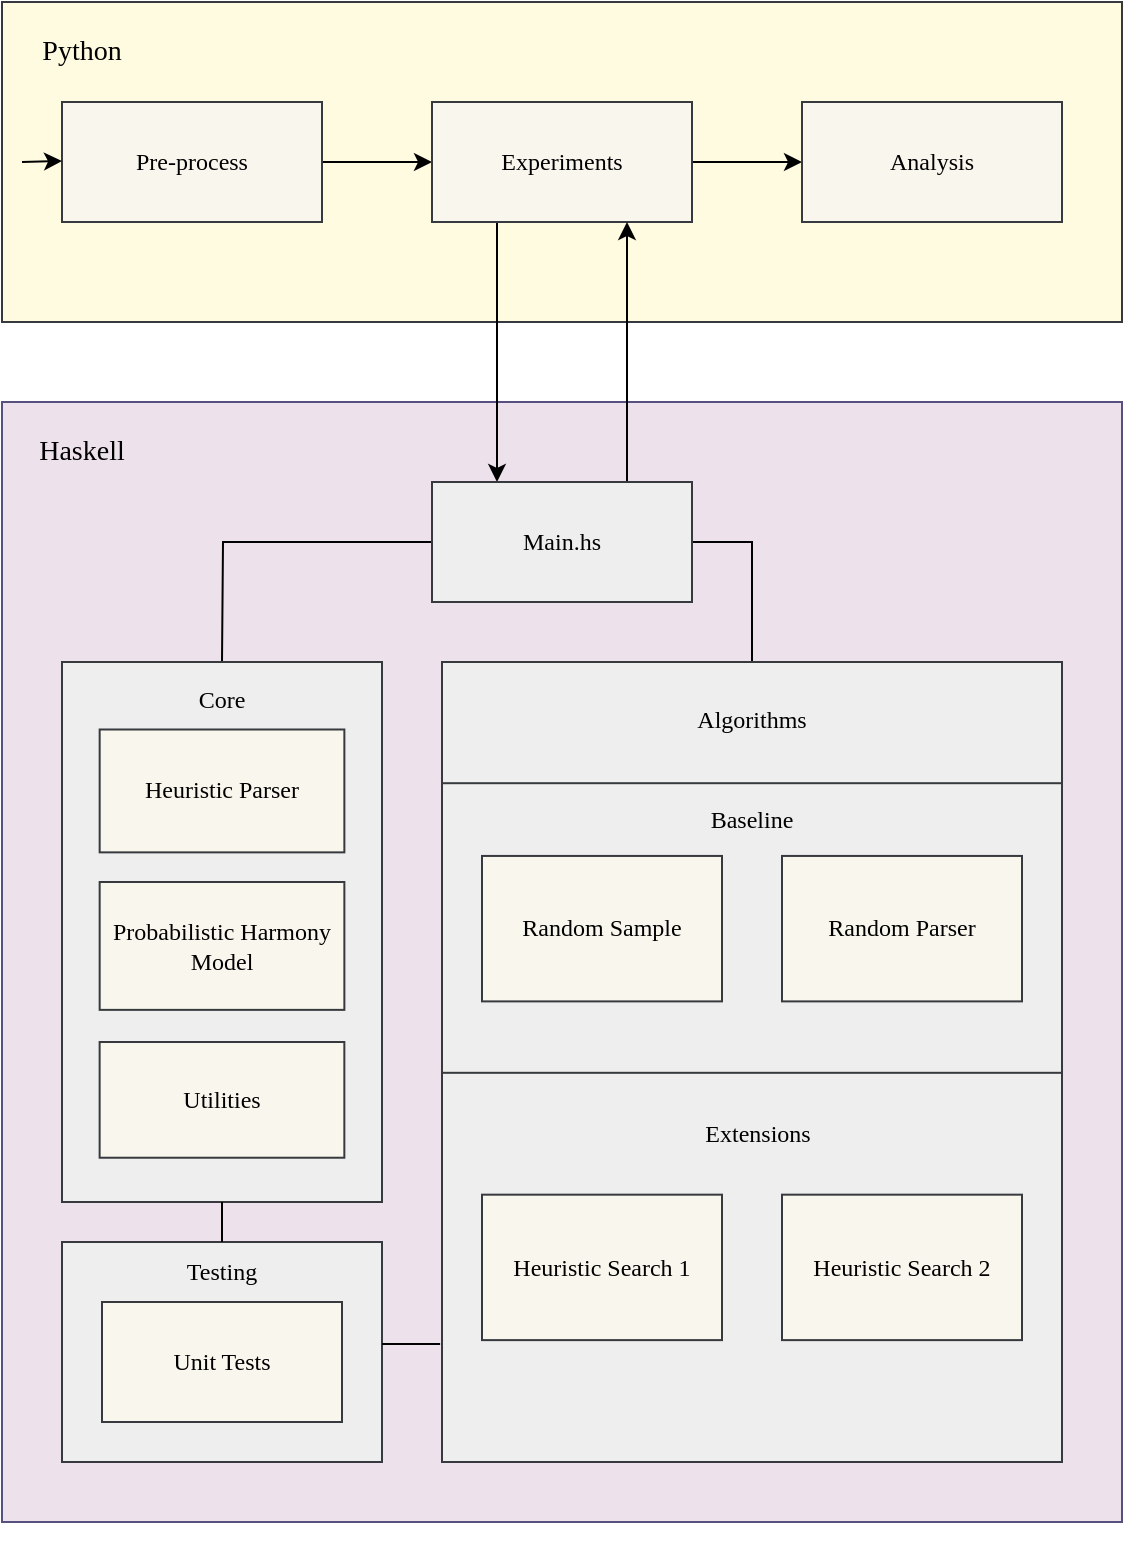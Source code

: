 <mxfile version="20.8.16" type="device"><diagram name="Page-1" id="SQS10bRxnWoQAIieTqBl"><mxGraphModel dx="637" dy="502" grid="1" gridSize="10" guides="1" tooltips="1" connect="1" arrows="1" fold="1" page="1" pageScale="1" pageWidth="827" pageHeight="1169" math="0" shadow="0"><root><mxCell id="0"/><mxCell id="1" parent="0"/><mxCell id="RtTjP7mM6XXtY_1FVwQ7-5" value="" style="rounded=0;whiteSpace=wrap;html=1;fillColor=#EDE1EC;strokeColor=#56517e;fontFamily=Computer Modern;" vertex="1" parent="1"><mxGeometry x="160" y="320" width="560" height="560" as="geometry"/></mxCell><mxCell id="79uPYPLgEp1ThGDuOZAj-1" value="" style="rounded=0;whiteSpace=wrap;html=1;fillColor=#FFFBE0;strokeColor=#36393d;gradientColor=none;fontFamily=Computer Modern;" parent="1" vertex="1"><mxGeometry x="160" y="120" width="560" height="160" as="geometry"/></mxCell><mxCell id="RtTjP7mM6XXtY_1FVwQ7-11" value="" style="edgeStyle=orthogonalEdgeStyle;rounded=0;orthogonalLoop=1;jettySize=auto;html=1;fontFamily=Computer Modern;" edge="1" parent="1" source="79uPYPLgEp1ThGDuOZAj-7" target="RtTjP7mM6XXtY_1FVwQ7-2"><mxGeometry relative="1" as="geometry"/></mxCell><mxCell id="79uPYPLgEp1ThGDuOZAj-7" value="Pre-process" style="whiteSpace=wrap;html=1;fillColor=#f9f7ed;strokeColor=#36393d;fontFamily=Computer Modern;" parent="1" vertex="1"><mxGeometry x="190" y="170" width="130" height="60" as="geometry"/></mxCell><mxCell id="RtTjP7mM6XXtY_1FVwQ7-1" style="edgeStyle=orthogonalEdgeStyle;rounded=0;orthogonalLoop=1;jettySize=auto;html=1;exitX=0.5;exitY=1;exitDx=0;exitDy=0;fontFamily=Computer Modern;" edge="1" parent="1" source="79uPYPLgEp1ThGDuOZAj-1" target="79uPYPLgEp1ThGDuOZAj-1"><mxGeometry relative="1" as="geometry"/></mxCell><mxCell id="RtTjP7mM6XXtY_1FVwQ7-12" value="" style="edgeStyle=orthogonalEdgeStyle;rounded=0;orthogonalLoop=1;jettySize=auto;html=1;fontFamily=Computer Modern;" edge="1" parent="1" source="RtTjP7mM6XXtY_1FVwQ7-2" target="RtTjP7mM6XXtY_1FVwQ7-3"><mxGeometry relative="1" as="geometry"/></mxCell><mxCell id="RtTjP7mM6XXtY_1FVwQ7-16" style="edgeStyle=orthogonalEdgeStyle;rounded=0;orthogonalLoop=1;jettySize=auto;html=1;exitX=0.25;exitY=1;exitDx=0;exitDy=0;entryX=0.25;entryY=0;entryDx=0;entryDy=0;fontFamily=Computer Modern;" edge="1" parent="1" source="RtTjP7mM6XXtY_1FVwQ7-2" target="RtTjP7mM6XXtY_1FVwQ7-8"><mxGeometry relative="1" as="geometry"/></mxCell><mxCell id="RtTjP7mM6XXtY_1FVwQ7-2" value="Experiments" style="whiteSpace=wrap;html=1;fillColor=#f9f7ed;strokeColor=#36393d;fontFamily=Computer Modern;" vertex="1" parent="1"><mxGeometry x="375" y="170" width="130" height="60" as="geometry"/></mxCell><mxCell id="RtTjP7mM6XXtY_1FVwQ7-3" value="Analysis" style="whiteSpace=wrap;html=1;fillColor=#f9f7ed;strokeColor=#36393d;fontFamily=Computer Modern;" vertex="1" parent="1"><mxGeometry x="560" y="170" width="130" height="60" as="geometry"/></mxCell><mxCell id="RtTjP7mM6XXtY_1FVwQ7-4" value="Python" style="text;html=1;strokeColor=none;fillColor=none;align=center;verticalAlign=middle;whiteSpace=wrap;rounded=0;fontFamily=Computer Modern;fontSize=14;" vertex="1" parent="1"><mxGeometry x="170" y="130" width="60" height="30" as="geometry"/></mxCell><mxCell id="RtTjP7mM6XXtY_1FVwQ7-7" style="edgeStyle=orthogonalEdgeStyle;rounded=0;orthogonalLoop=1;jettySize=auto;html=1;exitX=0.5;exitY=1;exitDx=0;exitDy=0;fontFamily=Computer Modern;" edge="1" parent="1" source="RtTjP7mM6XXtY_1FVwQ7-5" target="RtTjP7mM6XXtY_1FVwQ7-5"><mxGeometry relative="1" as="geometry"/></mxCell><mxCell id="RtTjP7mM6XXtY_1FVwQ7-17" style="edgeStyle=orthogonalEdgeStyle;rounded=0;orthogonalLoop=1;jettySize=auto;html=1;exitX=0.75;exitY=0;exitDx=0;exitDy=0;entryX=0.75;entryY=1;entryDx=0;entryDy=0;fontFamily=Computer Modern;" edge="1" parent="1" source="RtTjP7mM6XXtY_1FVwQ7-8" target="RtTjP7mM6XXtY_1FVwQ7-2"><mxGeometry relative="1" as="geometry"/></mxCell><mxCell id="RtTjP7mM6XXtY_1FVwQ7-57" style="edgeStyle=orthogonalEdgeStyle;rounded=0;orthogonalLoop=1;jettySize=auto;html=1;exitX=0;exitY=0.5;exitDx=0;exitDy=0;startArrow=none;startFill=0;endArrow=none;endFill=0;fontFamily=Computer Modern;" edge="1" parent="1" source="RtTjP7mM6XXtY_1FVwQ7-8"><mxGeometry relative="1" as="geometry"><mxPoint x="270" y="450" as="targetPoint"/></mxGeometry></mxCell><mxCell id="RtTjP7mM6XXtY_1FVwQ7-58" style="edgeStyle=orthogonalEdgeStyle;rounded=0;orthogonalLoop=1;jettySize=auto;html=1;exitX=1;exitY=0.5;exitDx=0;exitDy=0;entryX=0.5;entryY=0;entryDx=0;entryDy=0;startArrow=none;startFill=0;endArrow=none;endFill=0;fontFamily=Computer Modern;" edge="1" parent="1" source="RtTjP7mM6XXtY_1FVwQ7-8" target="RtTjP7mM6XXtY_1FVwQ7-21"><mxGeometry relative="1" as="geometry"><Array as="points"><mxPoint x="535" y="390"/></Array></mxGeometry></mxCell><mxCell id="RtTjP7mM6XXtY_1FVwQ7-8" value="Main.hs" style="whiteSpace=wrap;html=1;fillColor=#eeeeee;strokeColor=#36393d;fontFamily=Computer Modern;" vertex="1" parent="1"><mxGeometry x="375" y="360" width="130" height="60" as="geometry"/></mxCell><mxCell id="RtTjP7mM6XXtY_1FVwQ7-10" value="Haskell" style="text;html=1;strokeColor=none;fillColor=none;align=center;verticalAlign=middle;whiteSpace=wrap;rounded=0;fontFamily=Computer Modern;fontSize=14;" vertex="1" parent="1"><mxGeometry x="170" y="330" width="60" height="30" as="geometry"/></mxCell><mxCell id="RtTjP7mM6XXtY_1FVwQ7-13" value="" style="endArrow=classic;html=1;rounded=0;entryX=0;entryY=0.5;entryDx=0;entryDy=0;fontFamily=Computer Modern;" edge="1" parent="1"><mxGeometry width="50" height="50" relative="1" as="geometry"><mxPoint x="170" y="200" as="sourcePoint"/><mxPoint x="190" y="199.5" as="targetPoint"/></mxGeometry></mxCell><mxCell id="RtTjP7mM6XXtY_1FVwQ7-34" value="" style="group;fillColor=#eeeeee;strokeColor=#36393d;fontFamily=Computer Modern;" vertex="1" connectable="0" parent="1"><mxGeometry x="190" y="450" width="160" height="270" as="geometry"/></mxCell><mxCell id="79uPYPLgEp1ThGDuOZAj-2" value="Heuristic Parser" style="rounded=0;whiteSpace=wrap;html=1;fillColor=#f9f7ed;strokeColor=#36393d;fontFamily=Computer Modern;" parent="RtTjP7mM6XXtY_1FVwQ7-34" vertex="1"><mxGeometry x="18.83" y="33.75" width="122.35" height="61.43" as="geometry"/></mxCell><mxCell id="79uPYPLgEp1ThGDuOZAj-3" value="Probabilistic Harmony Model" style="whiteSpace=wrap;html=1;fillColor=#f9f7ed;strokeColor=#36393d;fontFamily=Computer Modern;" parent="RtTjP7mM6XXtY_1FVwQ7-34" vertex="1"><mxGeometry x="18.83" y="110" width="122.35" height="63.93" as="geometry"/></mxCell><mxCell id="RtTjP7mM6XXtY_1FVwQ7-18" value="Utilities" style="whiteSpace=wrap;html=1;fillColor=#f9f7ed;strokeColor=#36393d;fontFamily=Computer Modern;" vertex="1" parent="RtTjP7mM6XXtY_1FVwQ7-34"><mxGeometry x="18.814" y="190.004" width="122.353" height="57.857" as="geometry"/></mxCell><mxCell id="RtTjP7mM6XXtY_1FVwQ7-20" value="Core" style="text;html=1;strokeColor=none;fillColor=none;align=center;verticalAlign=middle;whiteSpace=wrap;rounded=0;fontFamily=Computer Modern;" vertex="1" parent="RtTjP7mM6XXtY_1FVwQ7-34"><mxGeometry x="51.765" y="4.821" width="56.471" height="28.929" as="geometry"/></mxCell><mxCell id="RtTjP7mM6XXtY_1FVwQ7-37" value="" style="group;fillColor=#eeeeee;strokeColor=#36393d;fontFamily=Computer Modern;" vertex="1" connectable="0" parent="1"><mxGeometry x="190" y="740" width="160" height="110" as="geometry"/></mxCell><mxCell id="RtTjP7mM6XXtY_1FVwQ7-36" value="Testing" style="text;html=1;strokeColor=none;fillColor=none;align=center;verticalAlign=middle;whiteSpace=wrap;rounded=0;fontFamily=Computer Modern;" vertex="1" parent="RtTjP7mM6XXtY_1FVwQ7-37"><mxGeometry x="51.765" y="6.111" width="56.471" height="18.333" as="geometry"/></mxCell><mxCell id="RtTjP7mM6XXtY_1FVwQ7-53" value="Unit Tests" style="rounded=0;whiteSpace=wrap;html=1;fillColor=#f9f7ed;strokeColor=#36393d;movable=1;resizable=1;rotatable=1;deletable=1;editable=1;connectable=1;fontFamily=Computer Modern;" vertex="1" parent="RtTjP7mM6XXtY_1FVwQ7-37"><mxGeometry x="20" y="30" width="120" height="60" as="geometry"/></mxCell><mxCell id="RtTjP7mM6XXtY_1FVwQ7-60" value="" style="endArrow=none;html=1;rounded=0;entryX=-0.003;entryY=0.697;entryDx=0;entryDy=0;entryPerimeter=0;fontFamily=Computer Modern;" edge="1" parent="RtTjP7mM6XXtY_1FVwQ7-37" target="RtTjP7mM6XXtY_1FVwQ7-24"><mxGeometry width="50" height="50" relative="1" as="geometry"><mxPoint x="160" y="51" as="sourcePoint"/><mxPoint x="210" y="50" as="targetPoint"/></mxGeometry></mxCell><mxCell id="RtTjP7mM6XXtY_1FVwQ7-38" value="" style="group;fillColor=#eeeeee;strokeColor=#36393d;fontFamily=Computer Modern;" vertex="1" connectable="0" parent="1"><mxGeometry x="380" y="450" width="310" height="400" as="geometry"/></mxCell><mxCell id="RtTjP7mM6XXtY_1FVwQ7-21" value="" style="rounded=0;whiteSpace=wrap;html=1;fillColor=#eeeeee;strokeColor=#36393d;fontFamily=Computer Modern;" vertex="1" parent="RtTjP7mM6XXtY_1FVwQ7-38"><mxGeometry width="310" height="400" as="geometry"/></mxCell><mxCell id="RtTjP7mM6XXtY_1FVwQ7-22" value="Algorithms" style="text;html=1;strokeColor=none;fillColor=none;align=center;verticalAlign=middle;whiteSpace=wrap;rounded=0;fontFamily=Computer Modern;" vertex="1" parent="RtTjP7mM6XXtY_1FVwQ7-38"><mxGeometry x="125" y="10.807" width="60" height="36.364" as="geometry"/></mxCell><mxCell id="RtTjP7mM6XXtY_1FVwQ7-23" value="" style="rounded=0;whiteSpace=wrap;html=1;fillColor=#eeeeee;strokeColor=#36393d;fontFamily=Computer Modern;" vertex="1" parent="RtTjP7mM6XXtY_1FVwQ7-38"><mxGeometry y="60.606" width="310" height="145.455" as="geometry"/></mxCell><mxCell id="RtTjP7mM6XXtY_1FVwQ7-24" value="" style="rounded=0;whiteSpace=wrap;html=1;fillColor=#eeeeee;strokeColor=#36393d;fontFamily=Computer Modern;" vertex="1" parent="RtTjP7mM6XXtY_1FVwQ7-38"><mxGeometry y="205.405" width="310" height="194.595" as="geometry"/></mxCell><mxCell id="RtTjP7mM6XXtY_1FVwQ7-25" value="Random Sample" style="rounded=0;whiteSpace=wrap;html=1;fillColor=#f9f7ed;strokeColor=#36393d;fontFamily=Computer Modern;" vertex="1" parent="RtTjP7mM6XXtY_1FVwQ7-38"><mxGeometry x="20" y="96.97" width="120" height="72.727" as="geometry"/></mxCell><mxCell id="RtTjP7mM6XXtY_1FVwQ7-26" value="Baseline" style="text;html=1;strokeColor=none;fillColor=none;align=center;verticalAlign=middle;whiteSpace=wrap;rounded=0;fontFamily=Computer Modern;" vertex="1" parent="RtTjP7mM6XXtY_1FVwQ7-38"><mxGeometry x="125" y="60.606" width="60" height="36.364" as="geometry"/></mxCell><mxCell id="RtTjP7mM6XXtY_1FVwQ7-27" value="Extensions" style="text;html=1;strokeColor=none;fillColor=none;align=center;verticalAlign=middle;whiteSpace=wrap;rounded=0;fontFamily=Computer Modern;" vertex="1" parent="RtTjP7mM6XXtY_1FVwQ7-38"><mxGeometry x="127.5" y="218.182" width="60" height="36.364" as="geometry"/></mxCell><mxCell id="RtTjP7mM6XXtY_1FVwQ7-28" value="Random Parser" style="rounded=0;whiteSpace=wrap;html=1;fillColor=#f9f7ed;strokeColor=#36393d;fontFamily=Computer Modern;" vertex="1" parent="RtTjP7mM6XXtY_1FVwQ7-38"><mxGeometry x="170" y="96.97" width="120" height="72.727" as="geometry"/></mxCell><mxCell id="RtTjP7mM6XXtY_1FVwQ7-29" value="Heuristic Search 1" style="rounded=0;whiteSpace=wrap;html=1;fillColor=#f9f7ed;strokeColor=#36393d;fontFamily=Computer Modern;" vertex="1" parent="RtTjP7mM6XXtY_1FVwQ7-38"><mxGeometry x="20" y="266.334" width="120" height="72.727" as="geometry"/></mxCell><mxCell id="RtTjP7mM6XXtY_1FVwQ7-30" value="Heuristic Search 2" style="rounded=0;whiteSpace=wrap;html=1;fillColor=#f9f7ed;strokeColor=#36393d;fontFamily=Computer Modern;" vertex="1" parent="RtTjP7mM6XXtY_1FVwQ7-38"><mxGeometry x="170" y="266.334" width="120" height="72.727" as="geometry"/></mxCell><mxCell id="RtTjP7mM6XXtY_1FVwQ7-59" value="" style="endArrow=none;html=1;rounded=0;fontFamily=Computer Modern;" edge="1" parent="1"><mxGeometry width="50" height="50" relative="1" as="geometry"><mxPoint x="270" y="740" as="sourcePoint"/><mxPoint x="270" y="720" as="targetPoint"/></mxGeometry></mxCell></root></mxGraphModel></diagram></mxfile>